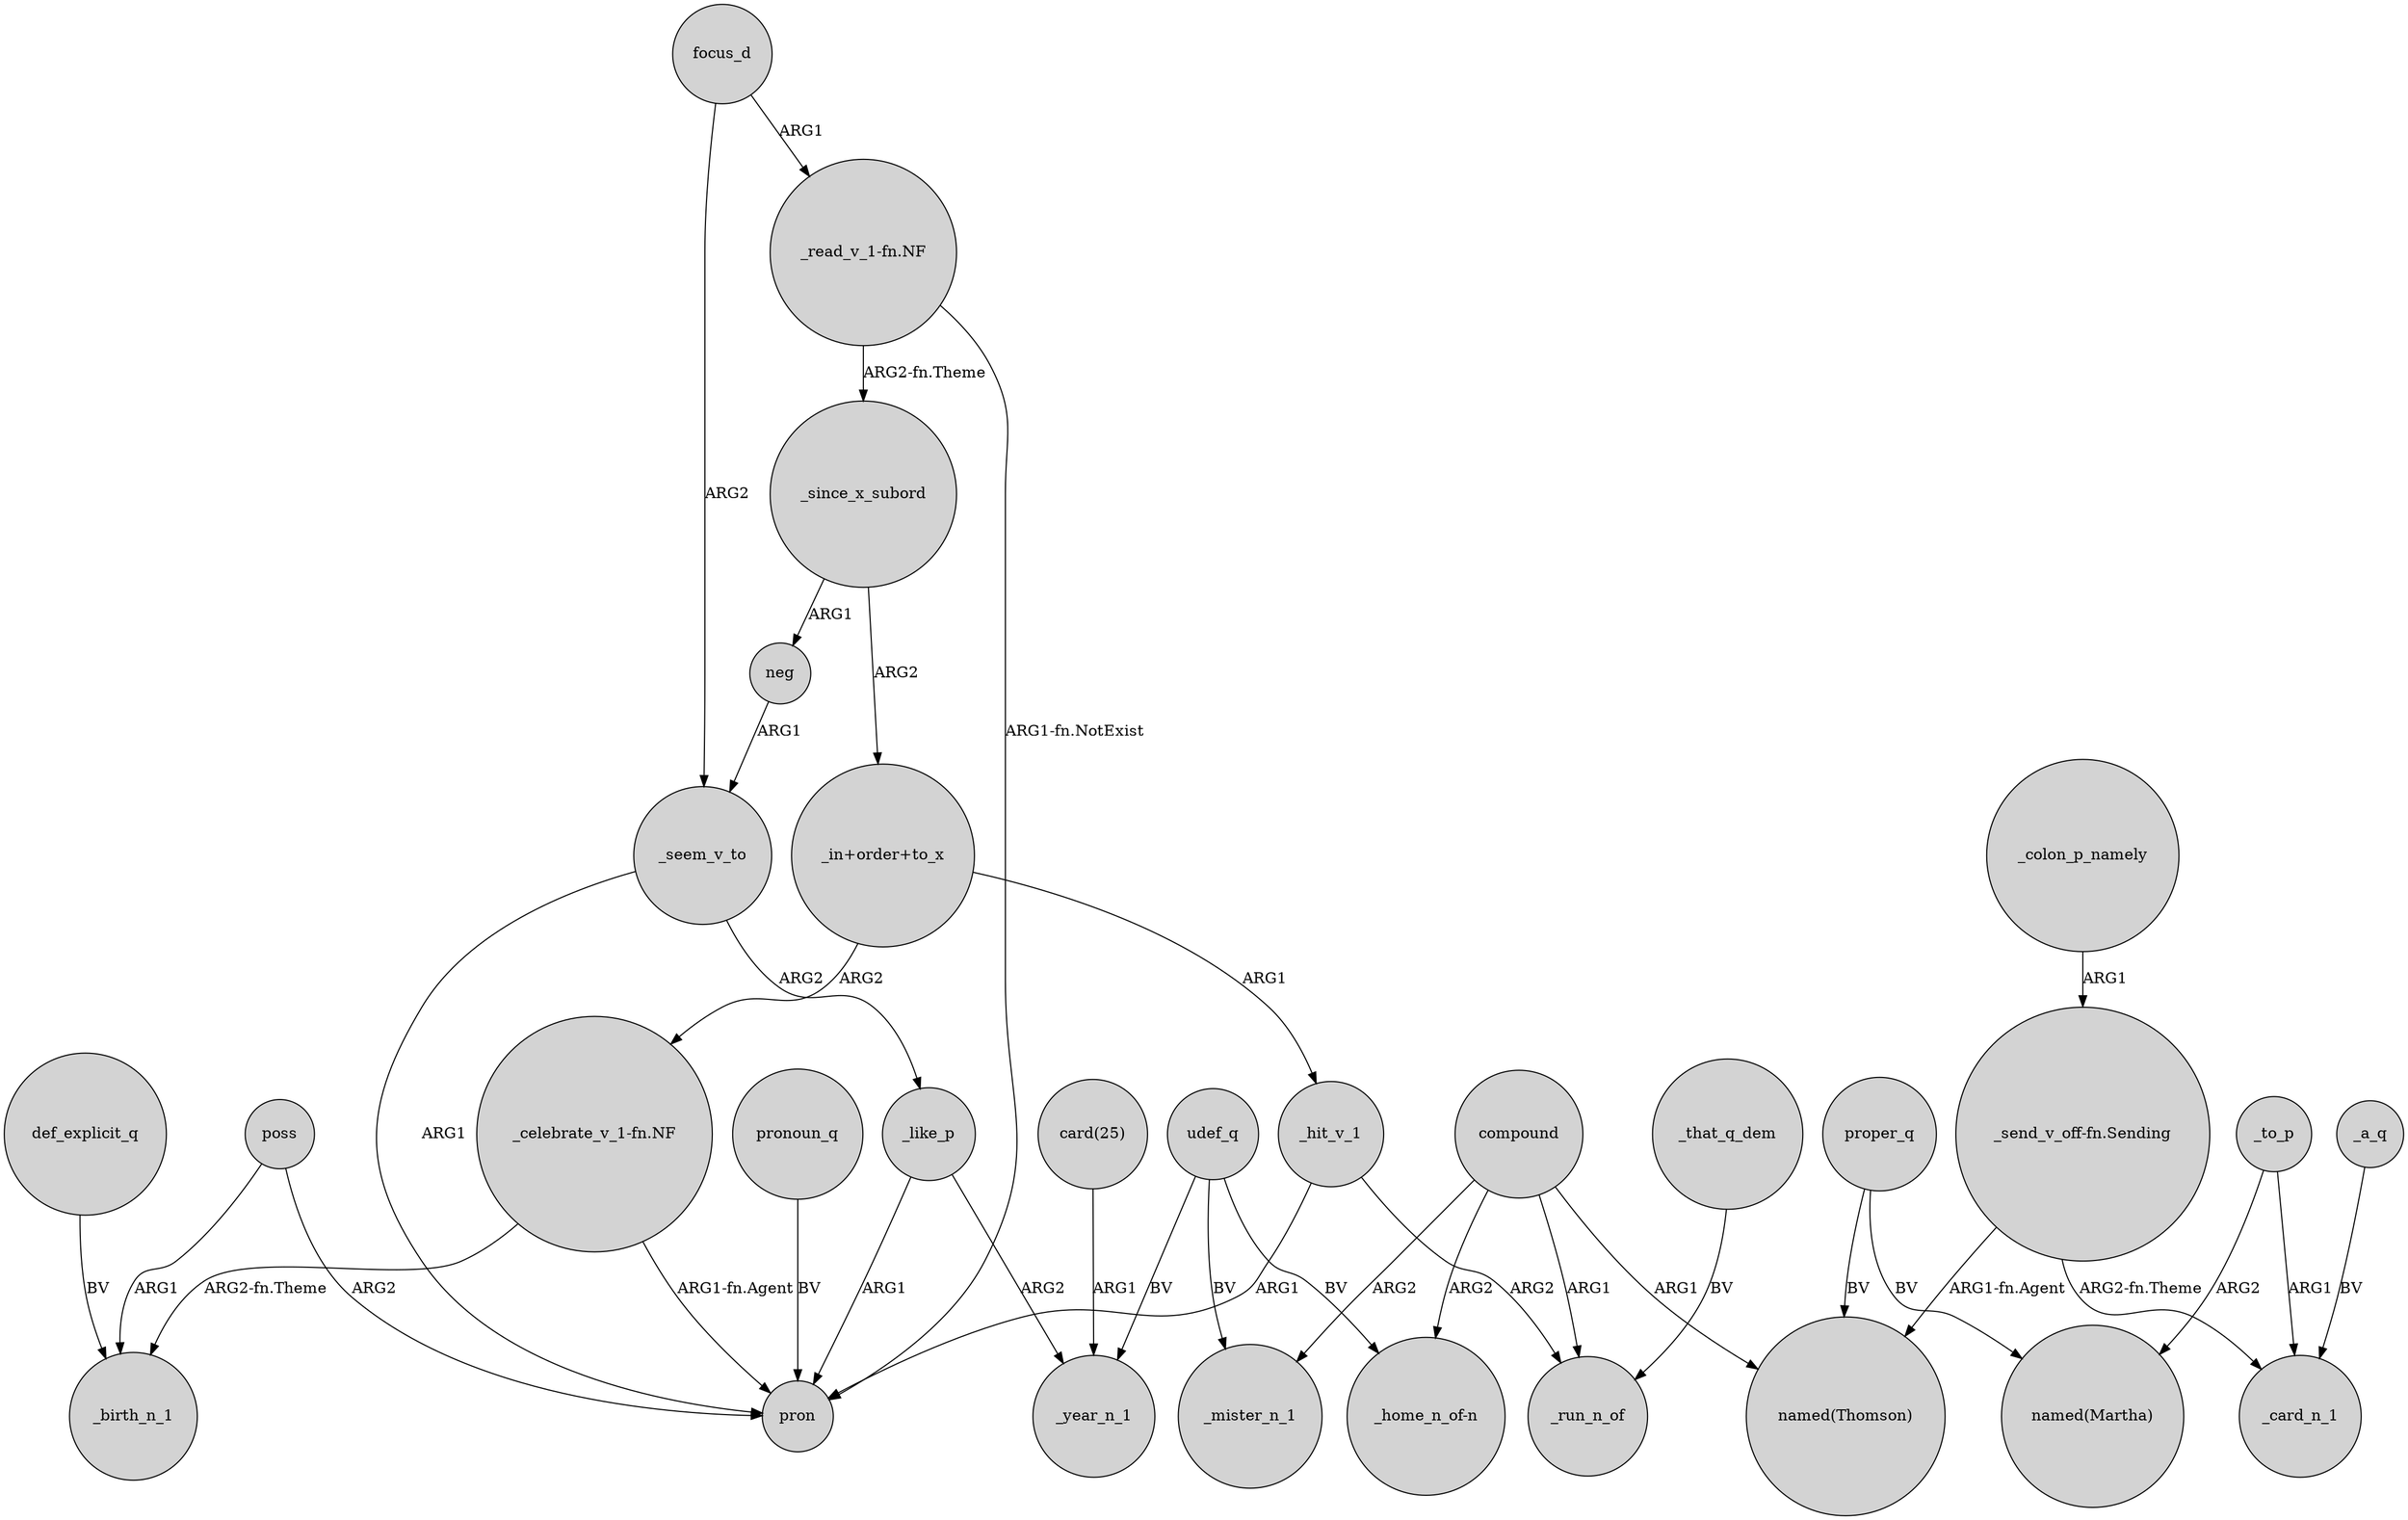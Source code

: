 digraph {
	node [shape=circle style=filled]
	_since_x_subord -> "_in+order+to_x" [label=ARG2]
	poss -> pron [label=ARG2]
	"_read_v_1-fn.NF" -> pron [label="ARG1-fn.NotExist"]
	proper_q -> "named(Thomson)" [label=BV]
	focus_d -> _seem_v_to [label=ARG2]
	_a_q -> _card_n_1 [label=BV]
	compound -> _mister_n_1 [label=ARG2]
	"_in+order+to_x" -> "_celebrate_v_1-fn.NF" [label=ARG2]
	udef_q -> _mister_n_1 [label=BV]
	udef_q -> "_home_n_of-n" [label=BV]
	poss -> _birth_n_1 [label=ARG1]
	_colon_p_namely -> "_send_v_off-fn.Sending" [label=ARG1]
	"_celebrate_v_1-fn.NF" -> _birth_n_1 [label="ARG2-fn.Theme"]
	compound -> "named(Thomson)" [label=ARG1]
	_like_p -> pron [label=ARG1]
	_to_p -> _card_n_1 [label=ARG1]
	_to_p -> "named(Martha)" [label=ARG2]
	proper_q -> "named(Martha)" [label=BV]
	_seem_v_to -> pron [label=ARG1]
	pronoun_q -> pron [label=BV]
	def_explicit_q -> _birth_n_1 [label=BV]
	_hit_v_1 -> pron [label=ARG1]
	"_send_v_off-fn.Sending" -> "named(Thomson)" [label="ARG1-fn.Agent"]
	"_read_v_1-fn.NF" -> _since_x_subord [label="ARG2-fn.Theme"]
	compound -> _run_n_of [label=ARG1]
	"_celebrate_v_1-fn.NF" -> pron [label="ARG1-fn.Agent"]
	"card(25)" -> _year_n_1 [label=ARG1]
	_like_p -> _year_n_1 [label=ARG2]
	udef_q -> _year_n_1 [label=BV]
	_that_q_dem -> _run_n_of [label=BV]
	neg -> _seem_v_to [label=ARG1]
	compound -> "_home_n_of-n" [label=ARG2]
	_seem_v_to -> _like_p [label=ARG2]
	_since_x_subord -> neg [label=ARG1]
	"_in+order+to_x" -> _hit_v_1 [label=ARG1]
	focus_d -> "_read_v_1-fn.NF" [label=ARG1]
	_hit_v_1 -> _run_n_of [label=ARG2]
	"_send_v_off-fn.Sending" -> _card_n_1 [label="ARG2-fn.Theme"]
}
